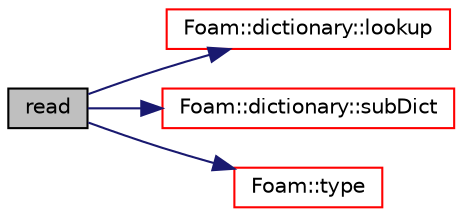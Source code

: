 digraph "read"
{
  bgcolor="transparent";
  edge [fontname="Helvetica",fontsize="10",labelfontname="Helvetica",labelfontsize="10"];
  node [fontname="Helvetica",fontsize="10",shape=record];
  rankdir="LR";
  Node910 [label="read",height=0.2,width=0.4,color="black", fillcolor="grey75", style="filled", fontcolor="black"];
  Node910 -> Node911 [color="midnightblue",fontsize="10",style="solid",fontname="Helvetica"];
  Node911 [label="Foam::dictionary::lookup",height=0.2,width=0.4,color="red",URL="$a27129.html#a6a0727fa523e48977e27348663def509",tooltip="Find and return an entry data stream. "];
  Node910 -> Node1053 [color="midnightblue",fontsize="10",style="solid",fontname="Helvetica"];
  Node1053 [label="Foam::dictionary::subDict",height=0.2,width=0.4,color="red",URL="$a27129.html#aaa26b5f2da6aff5a6a59af5407f1bf59",tooltip="Find and return a sub-dictionary. "];
  Node910 -> Node1020 [color="midnightblue",fontsize="10",style="solid",fontname="Helvetica"];
  Node1020 [label="Foam::type",height=0.2,width=0.4,color="red",URL="$a21851.html#aec48583af672626378f501eb9fc32cd1",tooltip="Return the file type: DIRECTORY or FILE. "];
}
